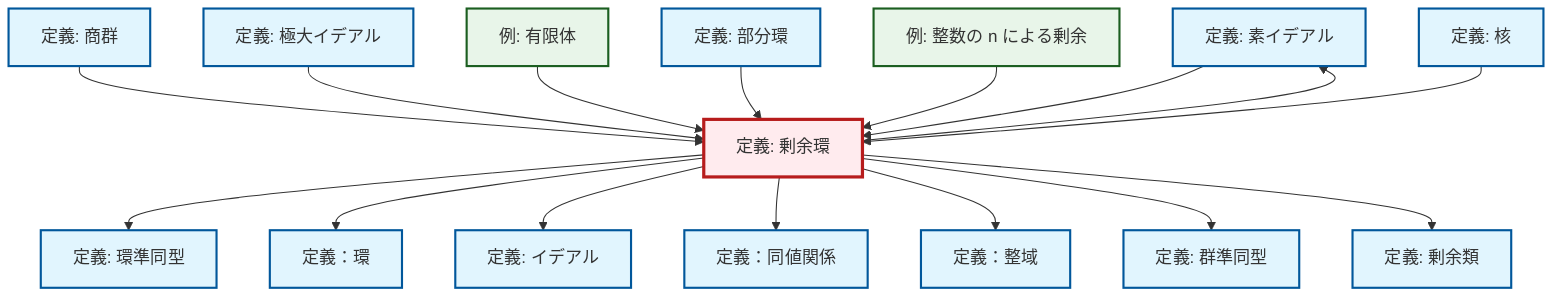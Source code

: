 graph TD
    classDef definition fill:#e1f5fe,stroke:#01579b,stroke-width:2px
    classDef theorem fill:#f3e5f5,stroke:#4a148c,stroke-width:2px
    classDef axiom fill:#fff3e0,stroke:#e65100,stroke-width:2px
    classDef example fill:#e8f5e9,stroke:#1b5e20,stroke-width:2px
    classDef current fill:#ffebee,stroke:#b71c1c,stroke-width:3px
    def-prime-ideal["定義: 素イデアル"]:::definition
    def-subring["定義: 部分環"]:::definition
    ex-quotient-integers-mod-n["例: 整数の n による剰余"]:::example
    def-ideal["定義: イデアル"]:::definition
    def-ring-homomorphism["定義: 環準同型"]:::definition
    def-integral-domain["定義：整域"]:::definition
    def-quotient-group["定義: 商群"]:::definition
    def-ring["定義：環"]:::definition
    ex-finite-field["例: 有限体"]:::example
    def-maximal-ideal["定義: 極大イデアル"]:::definition
    def-homomorphism["定義: 群準同型"]:::definition
    def-coset["定義: 剰余類"]:::definition
    def-kernel["定義: 核"]:::definition
    def-equivalence-relation["定義：同値関係"]:::definition
    def-quotient-ring["定義: 剰余環"]:::definition
    def-quotient-group --> def-quotient-ring
    def-quotient-ring --> def-ring-homomorphism
    def-quotient-ring --> def-ring
    def-quotient-ring --> def-ideal
    def-maximal-ideal --> def-quotient-ring
    def-quotient-ring --> def-prime-ideal
    ex-finite-field --> def-quotient-ring
    def-quotient-ring --> def-equivalence-relation
    def-subring --> def-quotient-ring
    ex-quotient-integers-mod-n --> def-quotient-ring
    def-prime-ideal --> def-quotient-ring
    def-quotient-ring --> def-integral-domain
    def-kernel --> def-quotient-ring
    def-quotient-ring --> def-homomorphism
    def-quotient-ring --> def-coset
    class def-quotient-ring current